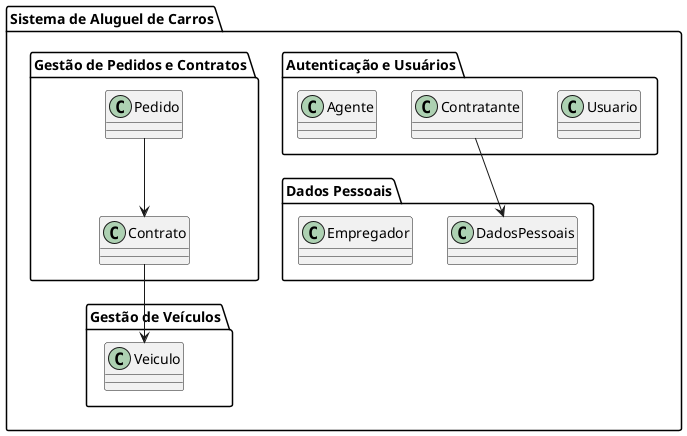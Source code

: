 @startuml

package "Sistema de Aluguel de Carros" {
  
  package "Autenticação e Usuários" {
    class Usuario
    class Contratante
    class Agente
  }

  package "Gestão de Pedidos e Contratos" {
    class Pedido
    class Contrato
  }

  package "Gestão de Veículos" {
    class Veiculo
  }
  
  package "Dados Pessoais" {
    class DadosPessoais
    class Empregador
  }
  
}

"Contratante" --> "DadosPessoais" 
"Pedido" --> "Contrato"
"Contrato" --> "Veiculo"

@enduml
